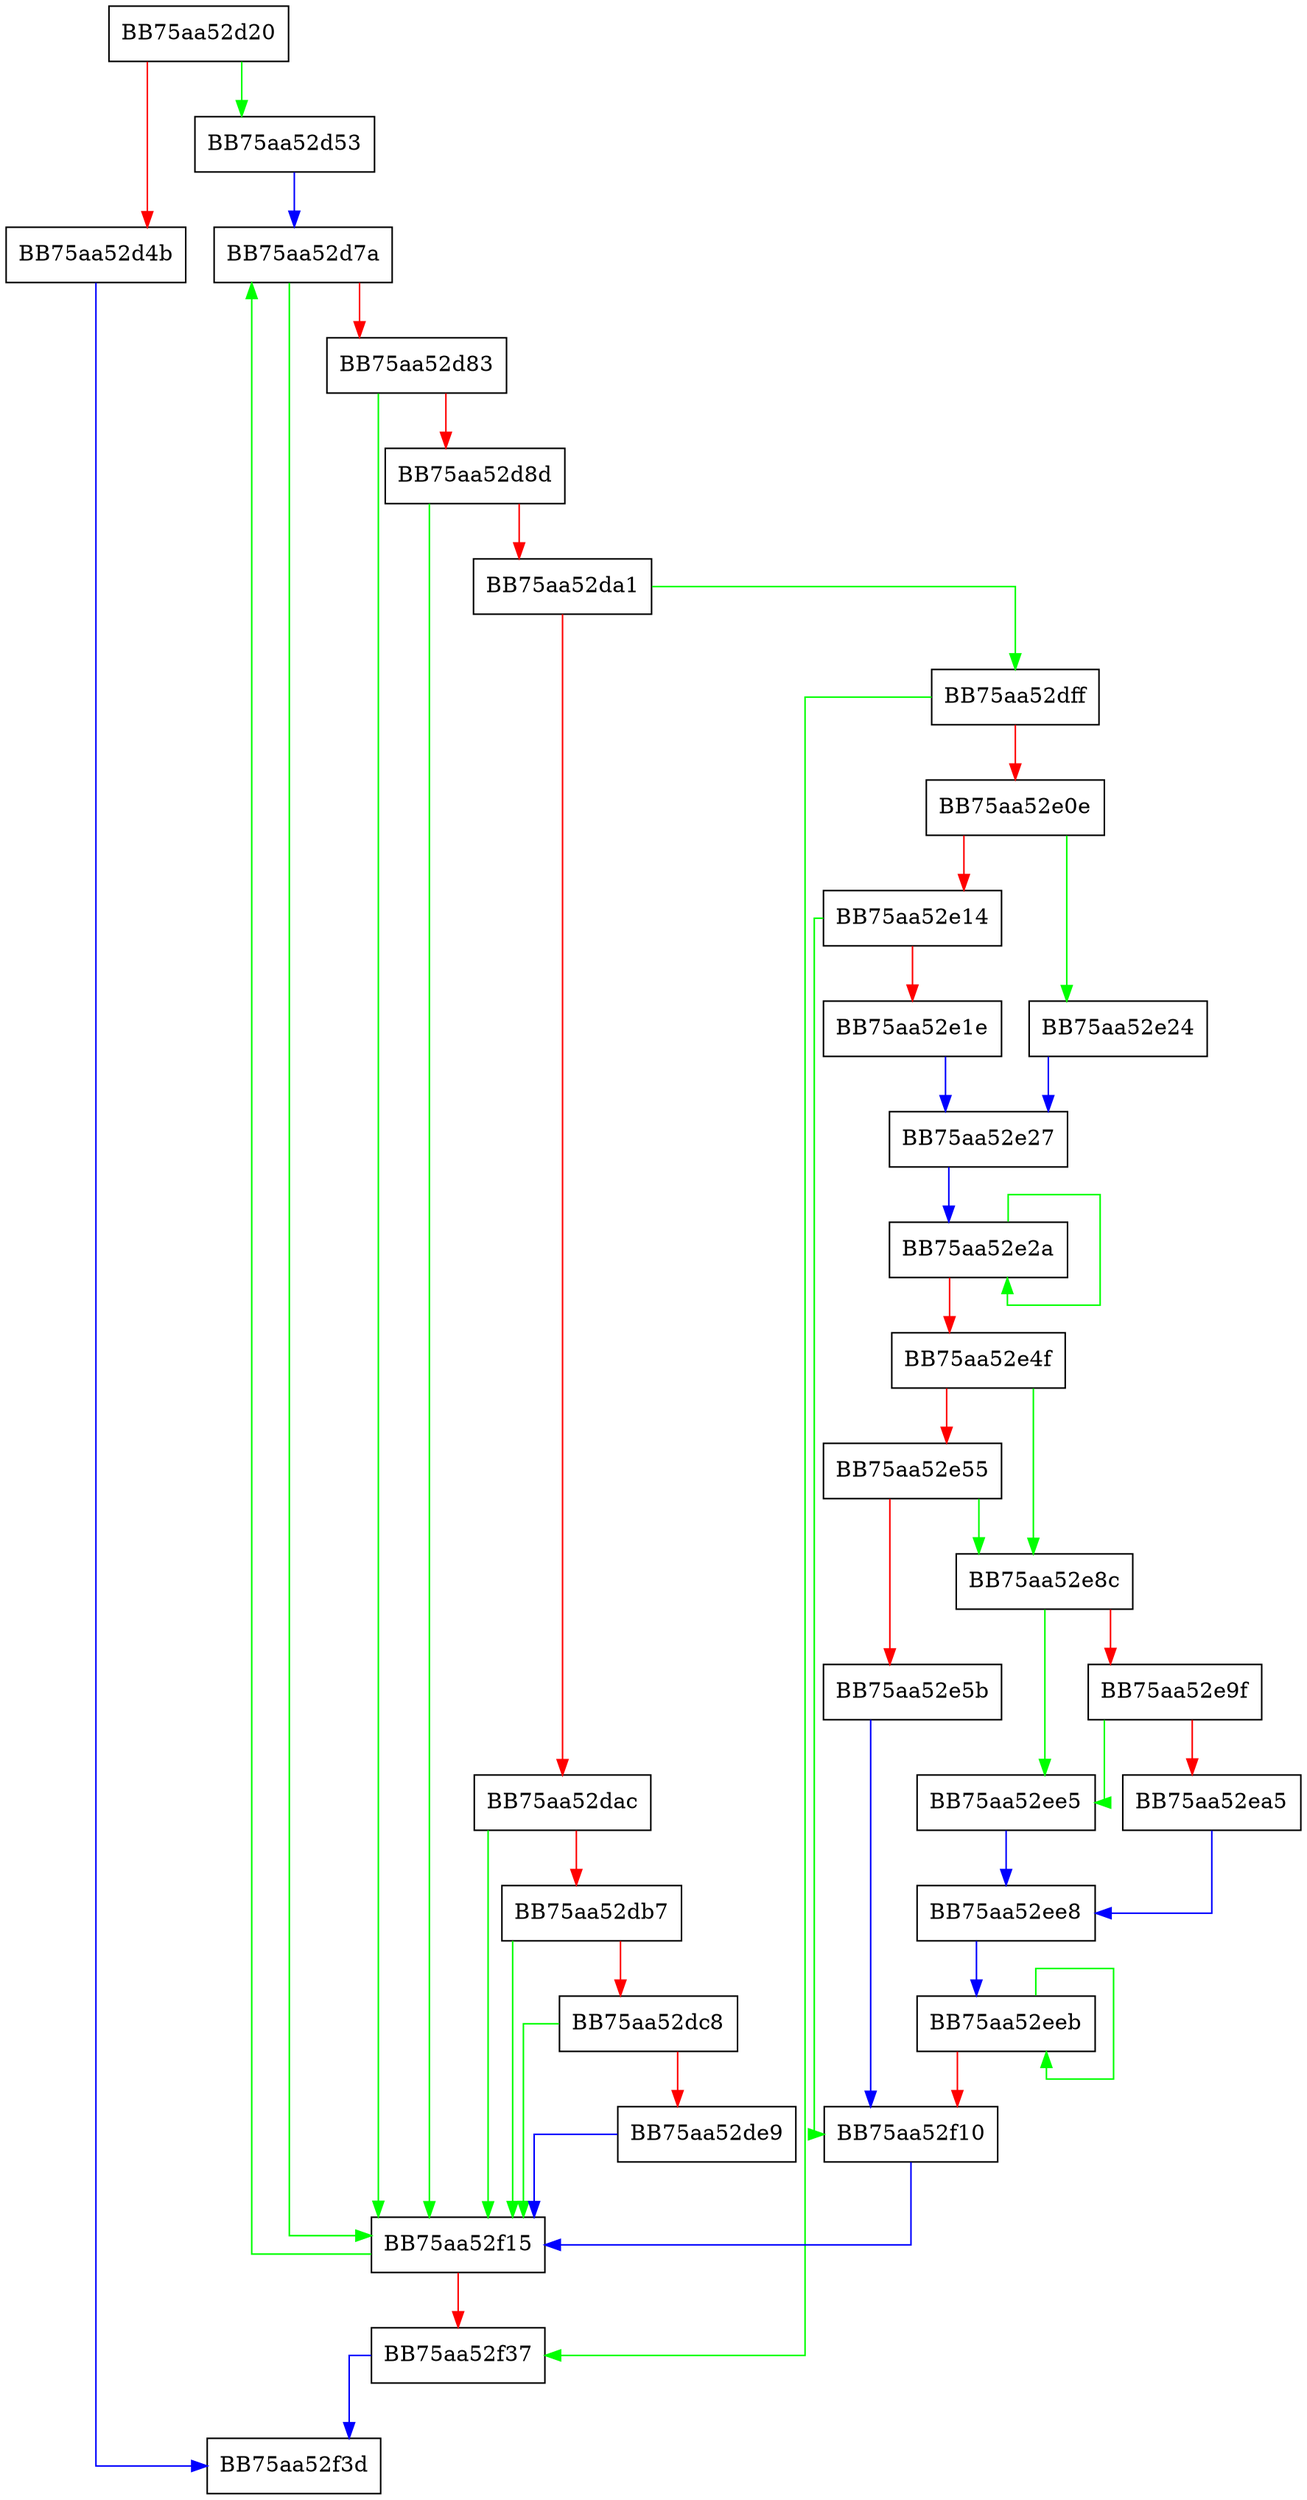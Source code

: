 digraph Decrypt {
  node [shape="box"];
  graph [splines=ortho];
  BB75aa52d20 -> BB75aa52d53 [color="green"];
  BB75aa52d20 -> BB75aa52d4b [color="red"];
  BB75aa52d4b -> BB75aa52f3d [color="blue"];
  BB75aa52d53 -> BB75aa52d7a [color="blue"];
  BB75aa52d7a -> BB75aa52f15 [color="green"];
  BB75aa52d7a -> BB75aa52d83 [color="red"];
  BB75aa52d83 -> BB75aa52f15 [color="green"];
  BB75aa52d83 -> BB75aa52d8d [color="red"];
  BB75aa52d8d -> BB75aa52f15 [color="green"];
  BB75aa52d8d -> BB75aa52da1 [color="red"];
  BB75aa52da1 -> BB75aa52dff [color="green"];
  BB75aa52da1 -> BB75aa52dac [color="red"];
  BB75aa52dac -> BB75aa52f15 [color="green"];
  BB75aa52dac -> BB75aa52db7 [color="red"];
  BB75aa52db7 -> BB75aa52f15 [color="green"];
  BB75aa52db7 -> BB75aa52dc8 [color="red"];
  BB75aa52dc8 -> BB75aa52f15 [color="green"];
  BB75aa52dc8 -> BB75aa52de9 [color="red"];
  BB75aa52de9 -> BB75aa52f15 [color="blue"];
  BB75aa52dff -> BB75aa52f37 [color="green"];
  BB75aa52dff -> BB75aa52e0e [color="red"];
  BB75aa52e0e -> BB75aa52e24 [color="green"];
  BB75aa52e0e -> BB75aa52e14 [color="red"];
  BB75aa52e14 -> BB75aa52f10 [color="green"];
  BB75aa52e14 -> BB75aa52e1e [color="red"];
  BB75aa52e1e -> BB75aa52e27 [color="blue"];
  BB75aa52e24 -> BB75aa52e27 [color="blue"];
  BB75aa52e27 -> BB75aa52e2a [color="blue"];
  BB75aa52e2a -> BB75aa52e2a [color="green"];
  BB75aa52e2a -> BB75aa52e4f [color="red"];
  BB75aa52e4f -> BB75aa52e8c [color="green"];
  BB75aa52e4f -> BB75aa52e55 [color="red"];
  BB75aa52e55 -> BB75aa52e8c [color="green"];
  BB75aa52e55 -> BB75aa52e5b [color="red"];
  BB75aa52e5b -> BB75aa52f10 [color="blue"];
  BB75aa52e8c -> BB75aa52ee5 [color="green"];
  BB75aa52e8c -> BB75aa52e9f [color="red"];
  BB75aa52e9f -> BB75aa52ee5 [color="green"];
  BB75aa52e9f -> BB75aa52ea5 [color="red"];
  BB75aa52ea5 -> BB75aa52ee8 [color="blue"];
  BB75aa52ee5 -> BB75aa52ee8 [color="blue"];
  BB75aa52ee8 -> BB75aa52eeb [color="blue"];
  BB75aa52eeb -> BB75aa52eeb [color="green"];
  BB75aa52eeb -> BB75aa52f10 [color="red"];
  BB75aa52f10 -> BB75aa52f15 [color="blue"];
  BB75aa52f15 -> BB75aa52d7a [color="green"];
  BB75aa52f15 -> BB75aa52f37 [color="red"];
  BB75aa52f37 -> BB75aa52f3d [color="blue"];
}